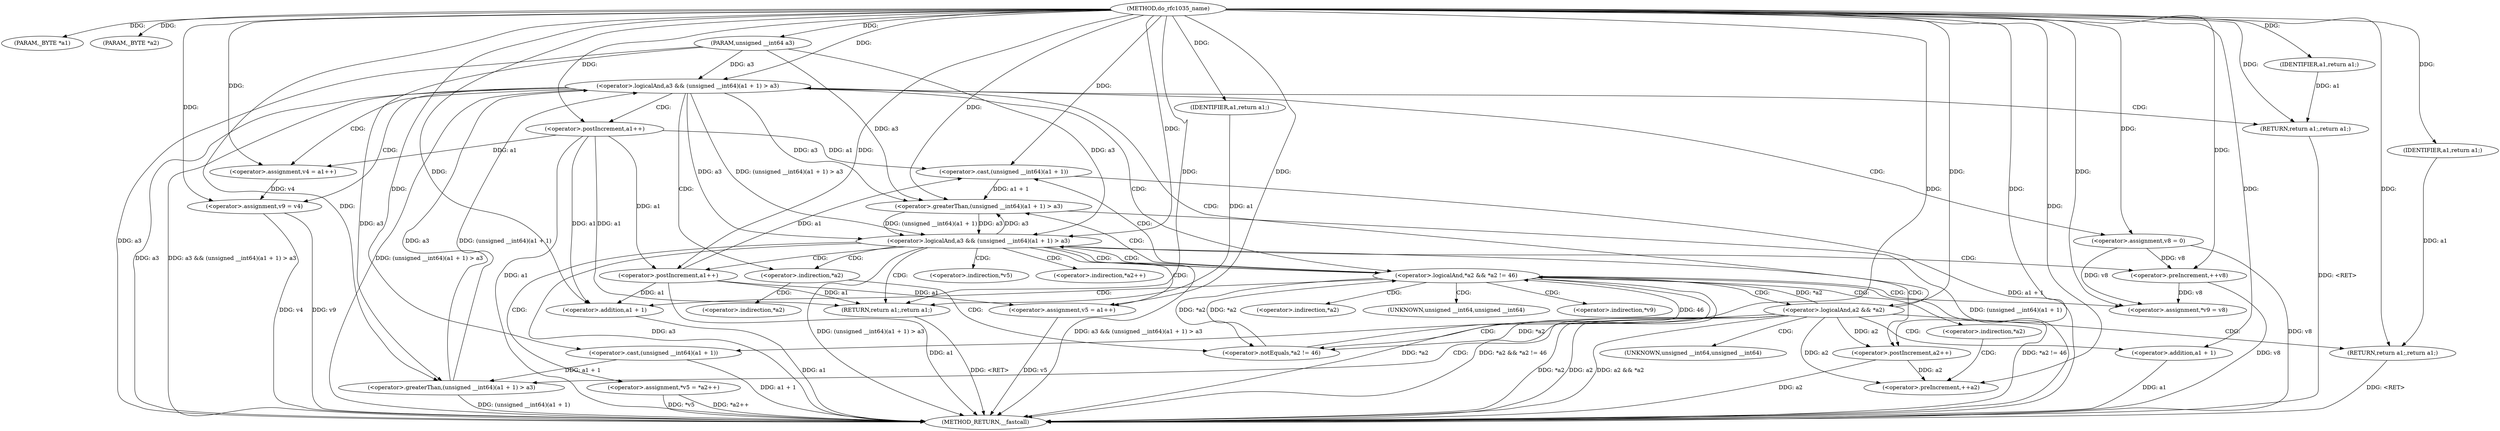 digraph do_rfc1035_name {  
"1000105" [label = "(METHOD,do_rfc1035_name)" ]
"1000186" [label = "(METHOD_RETURN,__fastcall)" ]
"1000106" [label = "(PARAM,_BYTE *a1)" ]
"1000107" [label = "(PARAM,_BYTE *a2)" ]
"1000108" [label = "(PARAM,unsigned __int64 a3)" ]
"1000115" [label = "(<operator>.logicalAnd,a2 && *a2)" ]
"1000121" [label = "(<operator>.logicalAnd,a3 && (unsigned __int64)(a1 + 1) > a3)" ]
"1000123" [label = "(<operator>.greaterThan,(unsigned __int64)(a1 + 1) > a3)" ]
"1000124" [label = "(<operator>.cast,(unsigned __int64)(a1 + 1))" ]
"1000126" [label = "(<operator>.addition,a1 + 1)" ]
"1000130" [label = "(RETURN,return a1;,return a1;)" ]
"1000131" [label = "(IDENTIFIER,a1,return a1;)" ]
"1000132" [label = "(<operator>.assignment,v4 = a1++)" ]
"1000134" [label = "(<operator>.postIncrement,a1++)" ]
"1000136" [label = "(<operator>.assignment,v9 = v4)" ]
"1000139" [label = "(<operator>.assignment,v8 = 0)" ]
"1000143" [label = "(<operator>.logicalAnd,*a2 && *a2 != 46)" ]
"1000146" [label = "(<operator>.notEquals,*a2 != 46)" ]
"1000152" [label = "(<operator>.logicalAnd,a3 && (unsigned __int64)(a1 + 1) > a3)" ]
"1000154" [label = "(<operator>.greaterThan,(unsigned __int64)(a1 + 1) > a3)" ]
"1000155" [label = "(<operator>.cast,(unsigned __int64)(a1 + 1))" ]
"1000157" [label = "(<operator>.addition,a1 + 1)" ]
"1000161" [label = "(RETURN,return a1;,return a1;)" ]
"1000162" [label = "(IDENTIFIER,a1,return a1;)" ]
"1000163" [label = "(<operator>.assignment,v5 = a1++)" ]
"1000165" [label = "(<operator>.postIncrement,a1++)" ]
"1000167" [label = "(<operator>.assignment,*v5 = *a2++)" ]
"1000171" [label = "(<operator>.postIncrement,a2++)" ]
"1000173" [label = "(<operator>.preIncrement,++v8)" ]
"1000175" [label = "(<operator>.assignment,*v9 = v8)" ]
"1000182" [label = "(<operator>.preIncrement,++a2)" ]
"1000184" [label = "(RETURN,return a1;,return a1;)" ]
"1000185" [label = "(IDENTIFIER,a1,return a1;)" ]
"1000117" [label = "(<operator>.indirection,*a2)" ]
"1000125" [label = "(UNKNOWN,unsigned __int64,unsigned __int64)" ]
"1000144" [label = "(<operator>.indirection,*a2)" ]
"1000147" [label = "(<operator>.indirection,*a2)" ]
"1000156" [label = "(UNKNOWN,unsigned __int64,unsigned __int64)" ]
"1000168" [label = "(<operator>.indirection,*v5)" ]
"1000170" [label = "(<operator>.indirection,*a2++)" ]
"1000176" [label = "(<operator>.indirection,*v9)" ]
"1000180" [label = "(<operator>.indirection,*a2)" ]
  "1000184" -> "1000186"  [ label = "DDG: <RET>"] 
  "1000130" -> "1000186"  [ label = "DDG: <RET>"] 
  "1000161" -> "1000186"  [ label = "DDG: <RET>"] 
  "1000165" -> "1000186"  [ label = "DDG: a1"] 
  "1000121" -> "1000186"  [ label = "DDG: a3"] 
  "1000155" -> "1000186"  [ label = "DDG: a1 + 1"] 
  "1000152" -> "1000186"  [ label = "DDG: a3"] 
  "1000154" -> "1000186"  [ label = "DDG: (unsigned __int64)(a1 + 1)"] 
  "1000136" -> "1000186"  [ label = "DDG: v4"] 
  "1000167" -> "1000186"  [ label = "DDG: *a2++"] 
  "1000139" -> "1000186"  [ label = "DDG: v8"] 
  "1000171" -> "1000186"  [ label = "DDG: a2"] 
  "1000163" -> "1000186"  [ label = "DDG: v5"] 
  "1000143" -> "1000186"  [ label = "DDG: *a2"] 
  "1000143" -> "1000186"  [ label = "DDG: *a2 && *a2 != 46"] 
  "1000115" -> "1000186"  [ label = "DDG: *a2"] 
  "1000126" -> "1000186"  [ label = "DDG: a1"] 
  "1000173" -> "1000186"  [ label = "DDG: v8"] 
  "1000123" -> "1000186"  [ label = "DDG: (unsigned __int64)(a1 + 1)"] 
  "1000152" -> "1000186"  [ label = "DDG: a3 && (unsigned __int64)(a1 + 1) > a3"] 
  "1000121" -> "1000186"  [ label = "DDG: a3 && (unsigned __int64)(a1 + 1) > a3"] 
  "1000136" -> "1000186"  [ label = "DDG: v9"] 
  "1000157" -> "1000186"  [ label = "DDG: a1"] 
  "1000115" -> "1000186"  [ label = "DDG: a2"] 
  "1000115" -> "1000186"  [ label = "DDG: a2 && *a2"] 
  "1000134" -> "1000186"  [ label = "DDG: a1"] 
  "1000124" -> "1000186"  [ label = "DDG: a1 + 1"] 
  "1000152" -> "1000186"  [ label = "DDG: (unsigned __int64)(a1 + 1) > a3"] 
  "1000143" -> "1000186"  [ label = "DDG: *a2 != 46"] 
  "1000121" -> "1000186"  [ label = "DDG: (unsigned __int64)(a1 + 1) > a3"] 
  "1000167" -> "1000186"  [ label = "DDG: *v5"] 
  "1000108" -> "1000186"  [ label = "DDG: a3"] 
  "1000105" -> "1000106"  [ label = "DDG: "] 
  "1000105" -> "1000107"  [ label = "DDG: "] 
  "1000105" -> "1000108"  [ label = "DDG: "] 
  "1000105" -> "1000115"  [ label = "DDG: "] 
  "1000123" -> "1000121"  [ label = "DDG: a3"] 
  "1000108" -> "1000121"  [ label = "DDG: a3"] 
  "1000105" -> "1000121"  [ label = "DDG: "] 
  "1000123" -> "1000121"  [ label = "DDG: (unsigned __int64)(a1 + 1)"] 
  "1000124" -> "1000123"  [ label = "DDG: a1 + 1"] 
  "1000105" -> "1000124"  [ label = "DDG: "] 
  "1000105" -> "1000126"  [ label = "DDG: "] 
  "1000108" -> "1000123"  [ label = "DDG: a3"] 
  "1000105" -> "1000123"  [ label = "DDG: "] 
  "1000131" -> "1000130"  [ label = "DDG: a1"] 
  "1000105" -> "1000130"  [ label = "DDG: "] 
  "1000105" -> "1000131"  [ label = "DDG: "] 
  "1000105" -> "1000132"  [ label = "DDG: "] 
  "1000134" -> "1000132"  [ label = "DDG: a1"] 
  "1000105" -> "1000134"  [ label = "DDG: "] 
  "1000132" -> "1000136"  [ label = "DDG: v4"] 
  "1000105" -> "1000136"  [ label = "DDG: "] 
  "1000105" -> "1000139"  [ label = "DDG: "] 
  "1000115" -> "1000143"  [ label = "DDG: *a2"] 
  "1000146" -> "1000143"  [ label = "DDG: *a2"] 
  "1000146" -> "1000143"  [ label = "DDG: 46"] 
  "1000143" -> "1000146"  [ label = "DDG: *a2"] 
  "1000115" -> "1000146"  [ label = "DDG: *a2"] 
  "1000105" -> "1000146"  [ label = "DDG: "] 
  "1000121" -> "1000152"  [ label = "DDG: a3"] 
  "1000154" -> "1000152"  [ label = "DDG: a3"] 
  "1000108" -> "1000152"  [ label = "DDG: a3"] 
  "1000105" -> "1000152"  [ label = "DDG: "] 
  "1000121" -> "1000152"  [ label = "DDG: (unsigned __int64)(a1 + 1) > a3"] 
  "1000154" -> "1000152"  [ label = "DDG: (unsigned __int64)(a1 + 1)"] 
  "1000155" -> "1000154"  [ label = "DDG: a1 + 1"] 
  "1000165" -> "1000155"  [ label = "DDG: a1"] 
  "1000134" -> "1000155"  [ label = "DDG: a1"] 
  "1000105" -> "1000155"  [ label = "DDG: "] 
  "1000165" -> "1000157"  [ label = "DDG: a1"] 
  "1000134" -> "1000157"  [ label = "DDG: a1"] 
  "1000105" -> "1000157"  [ label = "DDG: "] 
  "1000121" -> "1000154"  [ label = "DDG: a3"] 
  "1000152" -> "1000154"  [ label = "DDG: a3"] 
  "1000108" -> "1000154"  [ label = "DDG: a3"] 
  "1000105" -> "1000154"  [ label = "DDG: "] 
  "1000162" -> "1000161"  [ label = "DDG: a1"] 
  "1000165" -> "1000161"  [ label = "DDG: a1"] 
  "1000134" -> "1000161"  [ label = "DDG: a1"] 
  "1000105" -> "1000161"  [ label = "DDG: "] 
  "1000105" -> "1000162"  [ label = "DDG: "] 
  "1000105" -> "1000163"  [ label = "DDG: "] 
  "1000165" -> "1000163"  [ label = "DDG: a1"] 
  "1000134" -> "1000165"  [ label = "DDG: a1"] 
  "1000105" -> "1000165"  [ label = "DDG: "] 
  "1000115" -> "1000171"  [ label = "DDG: a2"] 
  "1000105" -> "1000171"  [ label = "DDG: "] 
  "1000139" -> "1000173"  [ label = "DDG: v8"] 
  "1000105" -> "1000173"  [ label = "DDG: "] 
  "1000173" -> "1000175"  [ label = "DDG: v8"] 
  "1000139" -> "1000175"  [ label = "DDG: v8"] 
  "1000105" -> "1000175"  [ label = "DDG: "] 
  "1000115" -> "1000182"  [ label = "DDG: a2"] 
  "1000171" -> "1000182"  [ label = "DDG: a2"] 
  "1000105" -> "1000182"  [ label = "DDG: "] 
  "1000185" -> "1000184"  [ label = "DDG: a1"] 
  "1000105" -> "1000184"  [ label = "DDG: "] 
  "1000105" -> "1000185"  [ label = "DDG: "] 
  "1000115" -> "1000184"  [ label = "CDG: "] 
  "1000115" -> "1000121"  [ label = "CDG: "] 
  "1000115" -> "1000126"  [ label = "CDG: "] 
  "1000115" -> "1000125"  [ label = "CDG: "] 
  "1000115" -> "1000124"  [ label = "CDG: "] 
  "1000115" -> "1000123"  [ label = "CDG: "] 
  "1000121" -> "1000144"  [ label = "CDG: "] 
  "1000121" -> "1000143"  [ label = "CDG: "] 
  "1000121" -> "1000139"  [ label = "CDG: "] 
  "1000121" -> "1000136"  [ label = "CDG: "] 
  "1000121" -> "1000134"  [ label = "CDG: "] 
  "1000121" -> "1000132"  [ label = "CDG: "] 
  "1000121" -> "1000130"  [ label = "CDG: "] 
  "1000143" -> "1000176"  [ label = "CDG: "] 
  "1000143" -> "1000175"  [ label = "CDG: "] 
  "1000143" -> "1000180"  [ label = "CDG: "] 
  "1000143" -> "1000115"  [ label = "CDG: "] 
  "1000143" -> "1000152"  [ label = "CDG: "] 
  "1000143" -> "1000117"  [ label = "CDG: "] 
  "1000143" -> "1000157"  [ label = "CDG: "] 
  "1000143" -> "1000156"  [ label = "CDG: "] 
  "1000143" -> "1000155"  [ label = "CDG: "] 
  "1000143" -> "1000154"  [ label = "CDG: "] 
  "1000144" -> "1000147"  [ label = "CDG: "] 
  "1000144" -> "1000146"  [ label = "CDG: "] 
  "1000152" -> "1000173"  [ label = "CDG: "] 
  "1000152" -> "1000171"  [ label = "CDG: "] 
  "1000152" -> "1000170"  [ label = "CDG: "] 
  "1000152" -> "1000168"  [ label = "CDG: "] 
  "1000152" -> "1000167"  [ label = "CDG: "] 
  "1000152" -> "1000165"  [ label = "CDG: "] 
  "1000152" -> "1000163"  [ label = "CDG: "] 
  "1000152" -> "1000161"  [ label = "CDG: "] 
  "1000152" -> "1000144"  [ label = "CDG: "] 
  "1000152" -> "1000143"  [ label = "CDG: "] 
  "1000180" -> "1000182"  [ label = "CDG: "] 
}
